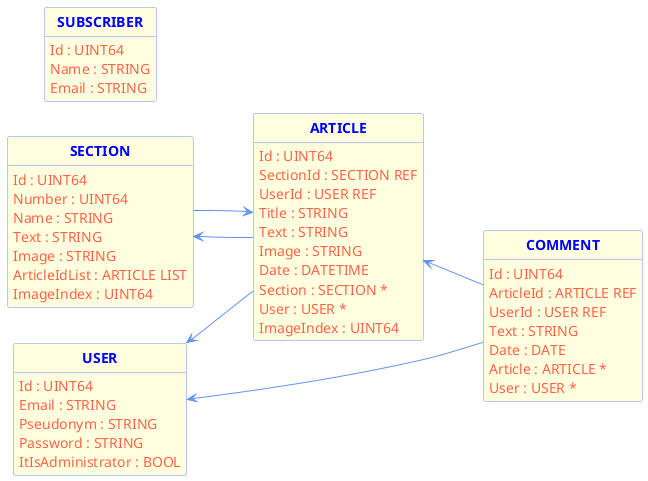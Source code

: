 @startuml
skinparam shadowing false
skinparam classAttributeIconSize 0
skinparam classAttributeFontColor tomato
skinparam classFontStyle bold
skinparam classFontColor blue
skinparam classBackgroundColor lightyellow
skinparam classBorderColor cornflowerblue
skinparam arrowColor cornflowerblue
hide circle
hide methods
left to right direction

class SECTION {
    Id : UINT64
    Number : UINT64
    Name : STRING
    Text : STRING
    Image : STRING
    ArticleIdList : ARTICLE LIST
    ImageIndex : UINT64
}

class USER {
    Id : UINT64
    Email : STRING
    Pseudonym : STRING
    Password : STRING
    ItIsAdministrator : BOOL
}

class ARTICLE {
    Id : UINT64
    SectionId : SECTION REF
    UserId : USER REF
    Title : STRING
    Text : STRING
    Image : STRING
    Date : DATETIME
    Section : SECTION *
    User : USER *
    ImageIndex : UINT64
}

class COMMENT {
    Id : UINT64
    ArticleId : ARTICLE REF
    UserId : USER REF
    Text : STRING
    Date : DATE
    Article : ARTICLE *
    User : USER *
}

class SUBSCRIBER {
    Id : UINT64
    Name : STRING
    Email : STRING
}

ARTICLE <-- SECTION

SECTION <-- ARTICLE

USER <-- ARTICLE

ARTICLE <-- COMMENT

USER <-- COMMENT

@enduml
